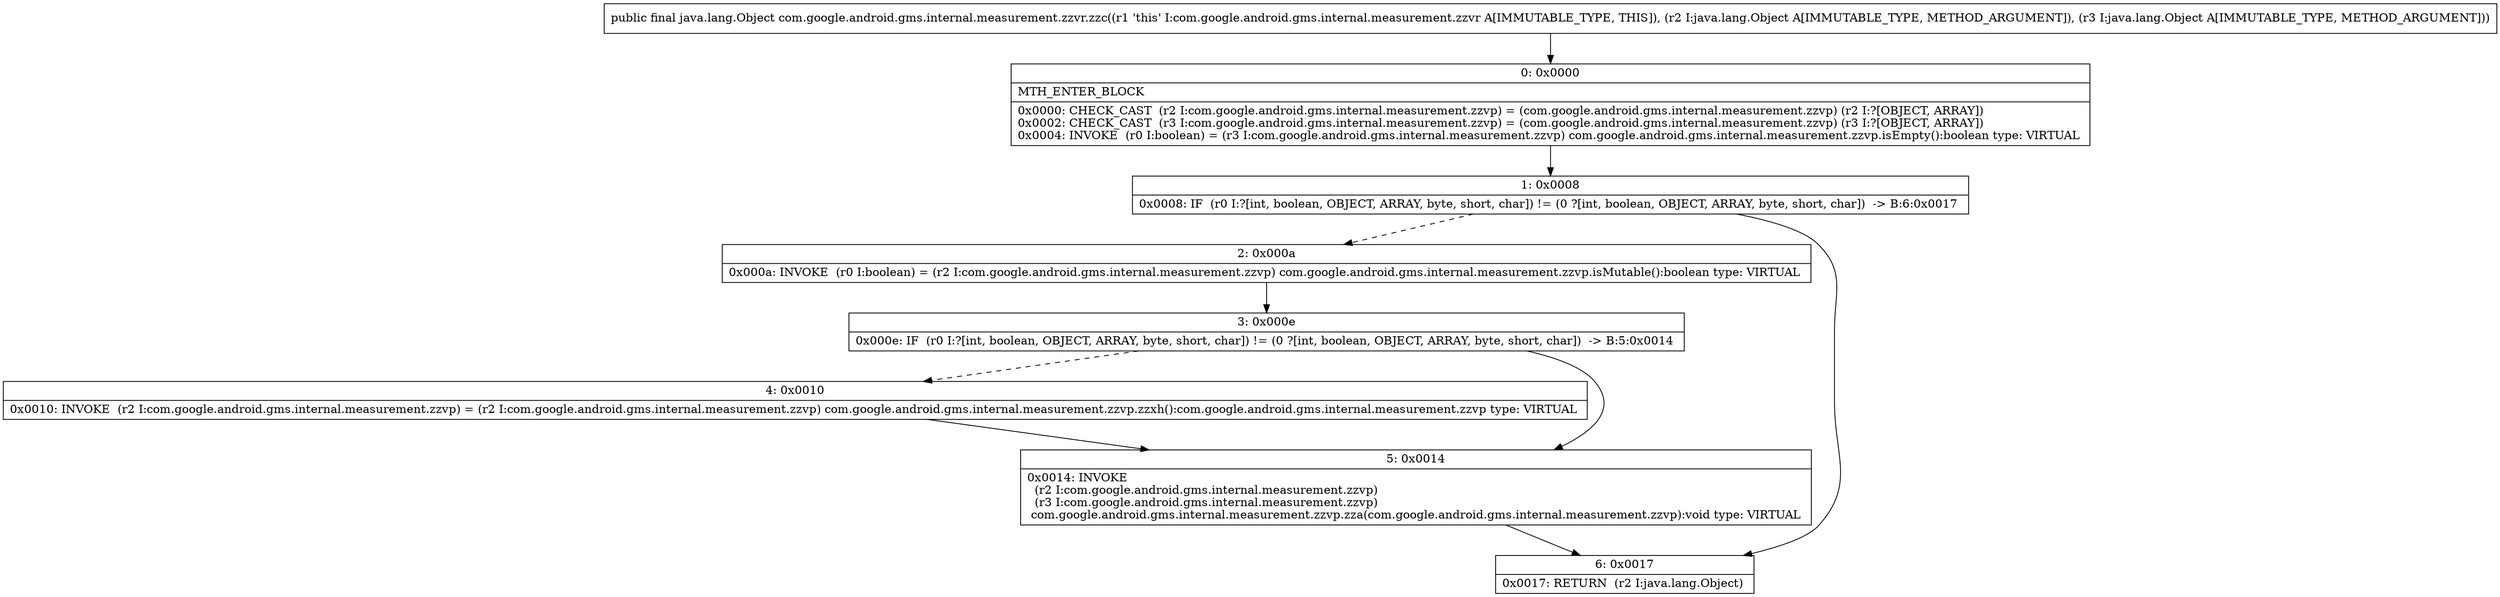 digraph "CFG forcom.google.android.gms.internal.measurement.zzvr.zzc(Ljava\/lang\/Object;Ljava\/lang\/Object;)Ljava\/lang\/Object;" {
Node_0 [shape=record,label="{0\:\ 0x0000|MTH_ENTER_BLOCK\l|0x0000: CHECK_CAST  (r2 I:com.google.android.gms.internal.measurement.zzvp) = (com.google.android.gms.internal.measurement.zzvp) (r2 I:?[OBJECT, ARRAY]) \l0x0002: CHECK_CAST  (r3 I:com.google.android.gms.internal.measurement.zzvp) = (com.google.android.gms.internal.measurement.zzvp) (r3 I:?[OBJECT, ARRAY]) \l0x0004: INVOKE  (r0 I:boolean) = (r3 I:com.google.android.gms.internal.measurement.zzvp) com.google.android.gms.internal.measurement.zzvp.isEmpty():boolean type: VIRTUAL \l}"];
Node_1 [shape=record,label="{1\:\ 0x0008|0x0008: IF  (r0 I:?[int, boolean, OBJECT, ARRAY, byte, short, char]) != (0 ?[int, boolean, OBJECT, ARRAY, byte, short, char])  \-\> B:6:0x0017 \l}"];
Node_2 [shape=record,label="{2\:\ 0x000a|0x000a: INVOKE  (r0 I:boolean) = (r2 I:com.google.android.gms.internal.measurement.zzvp) com.google.android.gms.internal.measurement.zzvp.isMutable():boolean type: VIRTUAL \l}"];
Node_3 [shape=record,label="{3\:\ 0x000e|0x000e: IF  (r0 I:?[int, boolean, OBJECT, ARRAY, byte, short, char]) != (0 ?[int, boolean, OBJECT, ARRAY, byte, short, char])  \-\> B:5:0x0014 \l}"];
Node_4 [shape=record,label="{4\:\ 0x0010|0x0010: INVOKE  (r2 I:com.google.android.gms.internal.measurement.zzvp) = (r2 I:com.google.android.gms.internal.measurement.zzvp) com.google.android.gms.internal.measurement.zzvp.zzxh():com.google.android.gms.internal.measurement.zzvp type: VIRTUAL \l}"];
Node_5 [shape=record,label="{5\:\ 0x0014|0x0014: INVOKE  \l  (r2 I:com.google.android.gms.internal.measurement.zzvp)\l  (r3 I:com.google.android.gms.internal.measurement.zzvp)\l com.google.android.gms.internal.measurement.zzvp.zza(com.google.android.gms.internal.measurement.zzvp):void type: VIRTUAL \l}"];
Node_6 [shape=record,label="{6\:\ 0x0017|0x0017: RETURN  (r2 I:java.lang.Object) \l}"];
MethodNode[shape=record,label="{public final java.lang.Object com.google.android.gms.internal.measurement.zzvr.zzc((r1 'this' I:com.google.android.gms.internal.measurement.zzvr A[IMMUTABLE_TYPE, THIS]), (r2 I:java.lang.Object A[IMMUTABLE_TYPE, METHOD_ARGUMENT]), (r3 I:java.lang.Object A[IMMUTABLE_TYPE, METHOD_ARGUMENT])) }"];
MethodNode -> Node_0;
Node_0 -> Node_1;
Node_1 -> Node_2[style=dashed];
Node_1 -> Node_6;
Node_2 -> Node_3;
Node_3 -> Node_4[style=dashed];
Node_3 -> Node_5;
Node_4 -> Node_5;
Node_5 -> Node_6;
}

